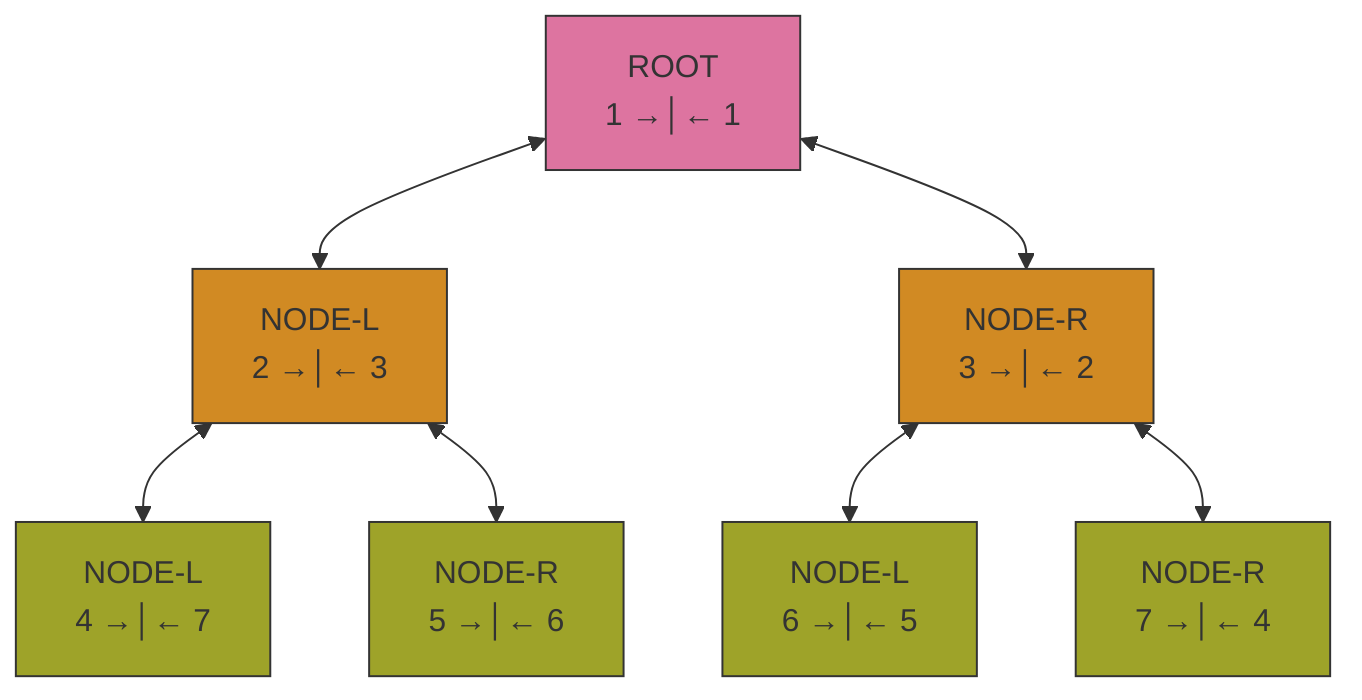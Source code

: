 ---
config:
layout: elk
theme: neutral
---
graph TD
1["ROOT <br> 1 →│← 1"]
1 <--> 2["NODE-L <br> 2 →│← 3"]
1 <--> 3["NODE-R <br> 3 →│← 2"]
2 <--> 4["NODE-L <br> 4 →│← 7"]
2 <--> 5["NODE-R <br> 5 →│← 6"]
3 <--> 6["NODE-L <br> 6 →│← 5"]
3 <--> 7["NODE-R <br> 7 →│← 4"]

style 1 fill:#dd74a0,stroke:#333,stroke-width:1px
style 2 fill:#d18a23,stroke:#333,stroke-width:1px
style 3 fill:#d18a23,stroke:#333,stroke-width:1px
style 4 fill:#9ea329,stroke:#333,stroke-width:1px
style 5 fill:#9ea329,stroke:#333,stroke-width:1px
style 6 fill:#9ea329,stroke:#333,stroke-width:1px
style 7 fill:#9ea329,stroke:#333,stroke-width:1px